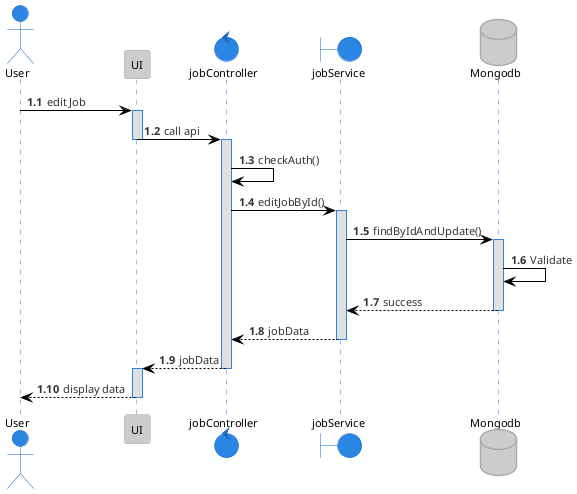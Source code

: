 @startuml editJob
!theme reddress-lightblue

autonumber 1.1
actor User
participant UI
control  jobController
boundary jobService
database Mongodb

User -> UI: edit Job
activate UI
UI -> jobController: call api
deactivate UI
activate jobController
jobController -> jobController: checkAuth()
jobController -> jobService: editJobById()
activate jobService
jobService -> Mongodb: findByIdAndUpdate()
activate Mongodb
Mongodb -> Mongodb: Validate
Mongodb --> jobService: success
deactivate Mongodb
jobService --> jobController: jobData
deactivate jobService
jobController --> UI: jobData
deactivate jobController
activate UI
UI --> User: display data
deactivate UI

@enduml
